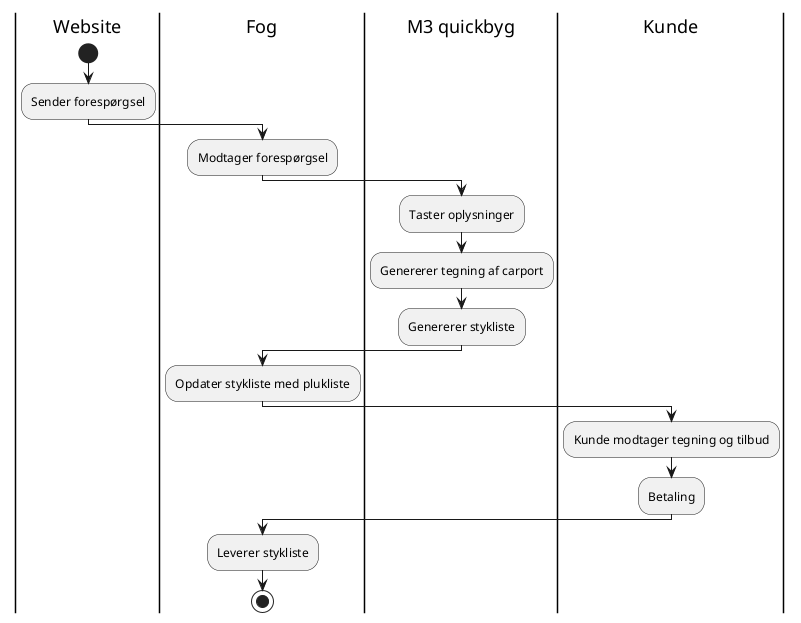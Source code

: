 @startuml
|Website|
Start
:Sender forespørgsel;
|Fog|
:Modtager forespørgsel;
|M3 quickbyg|
:Taster oplysninger;
:Genererer tegning af carport;
:Genererer stykliste;
|Fog|
:Opdater stykliste med plukliste;
|Kunde|
:Kunde modtager tegning og tilbud;
:Betaling;
|Fog|
:Leverer stykliste;
stop
@enduml